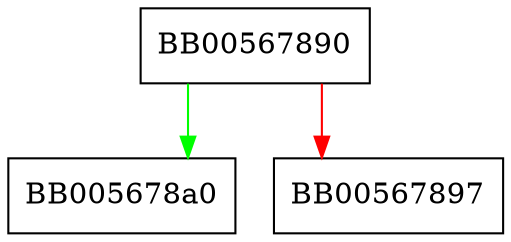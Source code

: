 digraph CMS_RecipientInfo_kari_get0_ctx {
  node [shape="box"];
  graph [splines=ortho];
  BB00567890 -> BB005678a0 [color="green"];
  BB00567890 -> BB00567897 [color="red"];
}